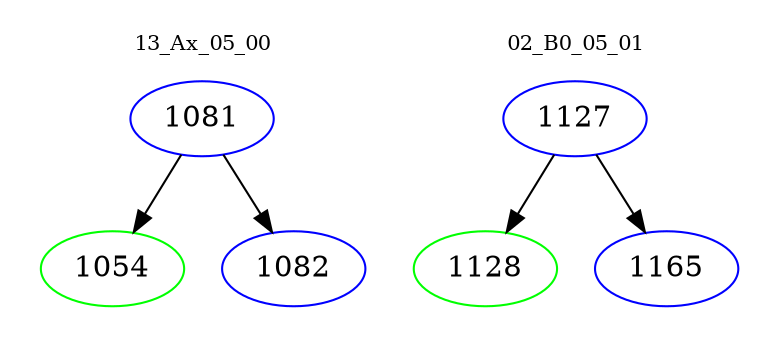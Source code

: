 digraph{
subgraph cluster_0 {
color = white
label = "13_Ax_05_00";
fontsize=10;
T0_1081 [label="1081", color="blue"]
T0_1081 -> T0_1054 [color="black"]
T0_1054 [label="1054", color="green"]
T0_1081 -> T0_1082 [color="black"]
T0_1082 [label="1082", color="blue"]
}
subgraph cluster_1 {
color = white
label = "02_B0_05_01";
fontsize=10;
T1_1127 [label="1127", color="blue"]
T1_1127 -> T1_1128 [color="black"]
T1_1128 [label="1128", color="green"]
T1_1127 -> T1_1165 [color="black"]
T1_1165 [label="1165", color="blue"]
}
}
